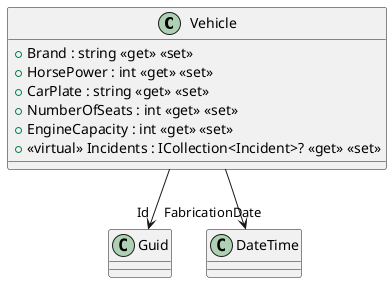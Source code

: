 @startuml
class Vehicle {
    + Brand : string <<get>> <<set>>
    + HorsePower : int <<get>> <<set>>
    + CarPlate : string <<get>> <<set>>
    + NumberOfSeats : int <<get>> <<set>>
    + EngineCapacity : int <<get>> <<set>>
    + <<virtual>> Incidents : ICollection<Incident>? <<get>> <<set>>
}
Vehicle --> "Id" Guid
Vehicle --> "FabricationDate" DateTime
@enduml
